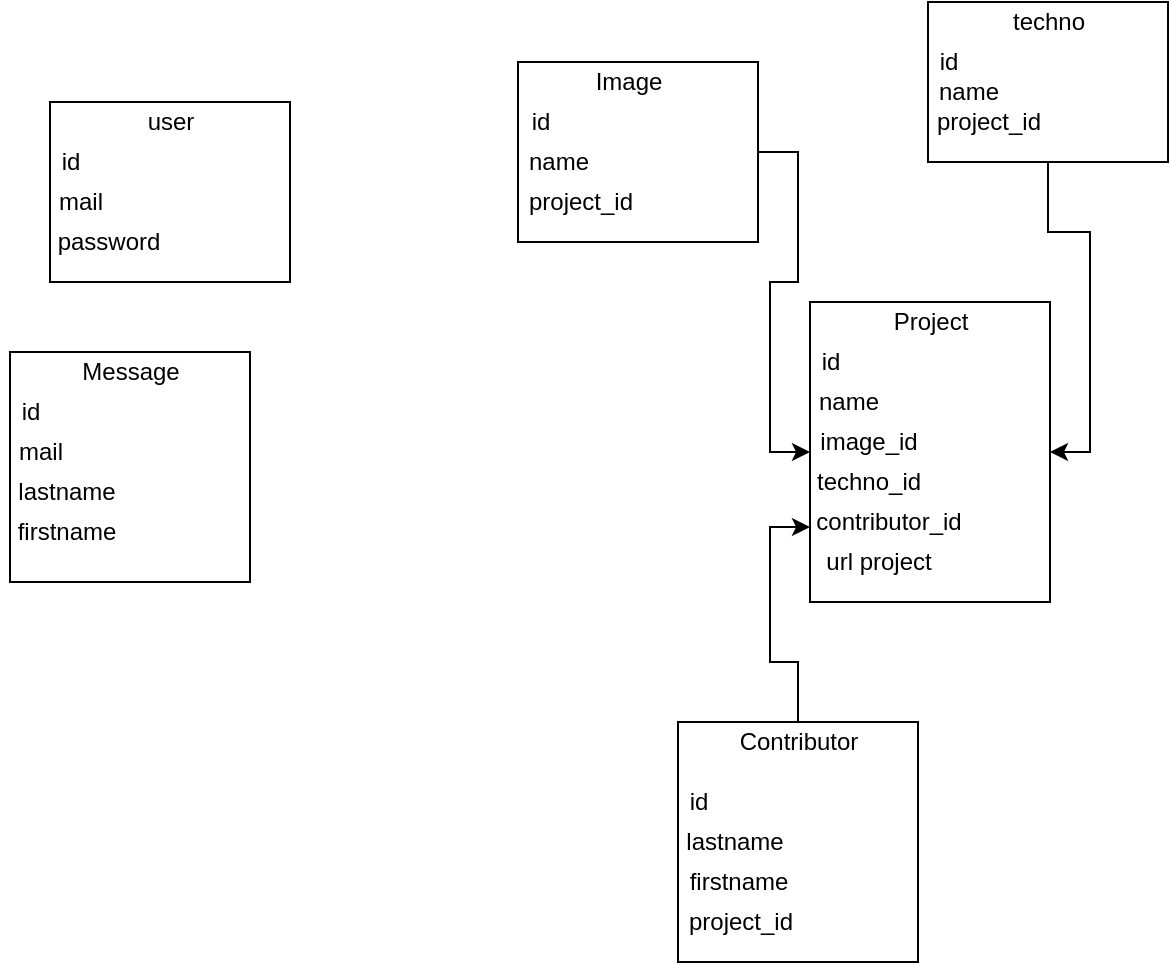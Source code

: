<mxfile>
    <diagram id="6_gLELnowqasyTzbGXRv" name="Page-1">
        <mxGraphModel dx="817" dy="367" grid="1" gridSize="10" guides="1" tooltips="1" connect="1" arrows="1" fold="1" page="1" pageScale="1" pageWidth="827" pageHeight="1169" math="0" shadow="0">
            <root>
                <mxCell id="0"/>
                <mxCell id="1" parent="0"/>
                <mxCell id="2" value="" style="whiteSpace=wrap;html=1;" parent="1" vertex="1">
                    <mxGeometry x="196" y="180" width="120" height="90" as="geometry"/>
                </mxCell>
                <mxCell id="3" value="user" style="text;html=1;resizable=0;autosize=1;align=center;verticalAlign=middle;points=[];fillColor=none;strokeColor=none;rounded=0;" parent="1" vertex="1">
                    <mxGeometry x="236" y="180" width="40" height="20" as="geometry"/>
                </mxCell>
                <mxCell id="4" value="id" style="text;html=1;resizable=0;autosize=1;align=center;verticalAlign=middle;points=[];fillColor=none;strokeColor=none;rounded=0;" parent="1" vertex="1">
                    <mxGeometry x="196" y="200" width="20" height="20" as="geometry"/>
                </mxCell>
                <mxCell id="5" value="mail" style="text;html=1;resizable=0;autosize=1;align=center;verticalAlign=middle;points=[];fillColor=none;strokeColor=none;rounded=0;" parent="1" vertex="1">
                    <mxGeometry x="191" y="220" width="40" height="20" as="geometry"/>
                </mxCell>
                <mxCell id="6" value="password" style="text;html=1;resizable=0;autosize=1;align=center;verticalAlign=middle;points=[];fillColor=none;strokeColor=none;rounded=0;" parent="1" vertex="1">
                    <mxGeometry x="190" y="240" width="70" height="20" as="geometry"/>
                </mxCell>
                <mxCell id="7" value="" style="whiteSpace=wrap;html=1;" parent="1" vertex="1">
                    <mxGeometry x="576" y="280" width="120" height="150" as="geometry"/>
                </mxCell>
                <mxCell id="8" value="Project" style="text;html=1;resizable=0;autosize=1;align=center;verticalAlign=middle;points=[];fillColor=none;strokeColor=none;rounded=0;" parent="1" vertex="1">
                    <mxGeometry x="611" y="280" width="50" height="20" as="geometry"/>
                </mxCell>
                <mxCell id="9" value="id" style="text;html=1;resizable=0;autosize=1;align=center;verticalAlign=middle;points=[];fillColor=none;strokeColor=none;rounded=0;" parent="1" vertex="1">
                    <mxGeometry x="576" y="300" width="20" height="20" as="geometry"/>
                </mxCell>
                <mxCell id="10" value="name" style="text;html=1;resizable=0;autosize=1;align=center;verticalAlign=middle;points=[];fillColor=none;strokeColor=none;rounded=0;" parent="1" vertex="1">
                    <mxGeometry x="570" y="320" width="50" height="20" as="geometry"/>
                </mxCell>
                <mxCell id="11" value="image_id" style="text;html=1;resizable=0;autosize=1;align=center;verticalAlign=middle;points=[];fillColor=none;strokeColor=none;rounded=0;" parent="1" vertex="1">
                    <mxGeometry x="575" y="340" width="60" height="20" as="geometry"/>
                </mxCell>
                <mxCell id="12" value="" style="whiteSpace=wrap;html=1;" parent="1" vertex="1">
                    <mxGeometry x="176" y="305" width="120" height="115" as="geometry"/>
                </mxCell>
                <mxCell id="13" value="Message" style="text;html=1;resizable=0;autosize=1;align=center;verticalAlign=middle;points=[];fillColor=none;strokeColor=none;rounded=0;" parent="1" vertex="1">
                    <mxGeometry x="206" y="305" width="60" height="20" as="geometry"/>
                </mxCell>
                <mxCell id="14" value="id" style="text;html=1;resizable=0;autosize=1;align=center;verticalAlign=middle;points=[];fillColor=none;strokeColor=none;rounded=0;" parent="1" vertex="1">
                    <mxGeometry x="176" y="325" width="20" height="20" as="geometry"/>
                </mxCell>
                <mxCell id="15" value="mail" style="text;html=1;resizable=0;autosize=1;align=center;verticalAlign=middle;points=[];fillColor=none;strokeColor=none;rounded=0;" parent="1" vertex="1">
                    <mxGeometry x="171" y="345" width="40" height="20" as="geometry"/>
                </mxCell>
                <mxCell id="16" value="lastname" style="text;html=1;resizable=0;autosize=1;align=center;verticalAlign=middle;points=[];fillColor=none;strokeColor=none;rounded=0;" parent="1" vertex="1">
                    <mxGeometry x="174" y="365" width="60" height="20" as="geometry"/>
                </mxCell>
                <mxCell id="17" value="firstname" style="text;html=1;resizable=0;autosize=1;align=center;verticalAlign=middle;points=[];fillColor=none;strokeColor=none;rounded=0;" parent="1" vertex="1">
                    <mxGeometry x="174" y="385" width="60" height="20" as="geometry"/>
                </mxCell>
                <mxCell id="19" value="techno_id" style="text;html=1;resizable=0;autosize=1;align=center;verticalAlign=middle;points=[];fillColor=none;strokeColor=none;rounded=0;" parent="1" vertex="1">
                    <mxGeometry x="570" y="360" width="70" height="20" as="geometry"/>
                </mxCell>
                <mxCell id="20" value="contributor_id" style="text;html=1;resizable=0;autosize=1;align=center;verticalAlign=middle;points=[];fillColor=none;strokeColor=none;rounded=0;" parent="1" vertex="1">
                    <mxGeometry x="570" y="380" width="90" height="20" as="geometry"/>
                </mxCell>
                <mxCell id="26" style="edgeStyle=orthogonalEdgeStyle;rounded=0;orthogonalLoop=1;jettySize=auto;html=1;entryX=0;entryY=0.5;entryDx=0;entryDy=0;" parent="1" source="21" target="7" edge="1">
                    <mxGeometry relative="1" as="geometry"/>
                </mxCell>
                <mxCell id="21" value="" style="whiteSpace=wrap;html=1;" parent="1" vertex="1">
                    <mxGeometry x="430" y="160" width="120" height="90" as="geometry"/>
                </mxCell>
                <mxCell id="22" value="Image" style="text;html=1;resizable=0;autosize=1;align=center;verticalAlign=middle;points=[];fillColor=none;strokeColor=none;rounded=0;" parent="1" vertex="1">
                    <mxGeometry x="460" y="160" width="50" height="20" as="geometry"/>
                </mxCell>
                <mxCell id="23" value="id" style="text;html=1;resizable=0;autosize=1;align=center;verticalAlign=middle;points=[];fillColor=none;strokeColor=none;rounded=0;" parent="1" vertex="1">
                    <mxGeometry x="431" y="180" width="20" height="20" as="geometry"/>
                </mxCell>
                <mxCell id="24" value="name" style="text;html=1;resizable=0;autosize=1;align=center;verticalAlign=middle;points=[];fillColor=none;strokeColor=none;rounded=0;" parent="1" vertex="1">
                    <mxGeometry x="425" y="200" width="50" height="20" as="geometry"/>
                </mxCell>
                <mxCell id="25" value="project_id" style="text;html=1;resizable=0;autosize=1;align=center;verticalAlign=middle;points=[];fillColor=none;strokeColor=none;rounded=0;" parent="1" vertex="1">
                    <mxGeometry x="426" y="220" width="70" height="20" as="geometry"/>
                </mxCell>
                <mxCell id="33" style="edgeStyle=orthogonalEdgeStyle;rounded=0;orthogonalLoop=1;jettySize=auto;html=1;entryX=0;entryY=0.75;entryDx=0;entryDy=0;" parent="1" source="27" target="7" edge="1">
                    <mxGeometry relative="1" as="geometry"/>
                </mxCell>
                <mxCell id="27" value="" style="whiteSpace=wrap;html=1;" parent="1" vertex="1">
                    <mxGeometry x="510" y="490" width="120" height="120" as="geometry"/>
                </mxCell>
                <mxCell id="28" value="Contributor" style="text;html=1;resizable=0;autosize=1;align=center;verticalAlign=middle;points=[];fillColor=none;strokeColor=none;rounded=0;" parent="1" vertex="1">
                    <mxGeometry x="535" y="490" width="70" height="20" as="geometry"/>
                </mxCell>
                <mxCell id="29" value="id" style="text;html=1;resizable=0;autosize=1;align=center;verticalAlign=middle;points=[];fillColor=none;strokeColor=none;rounded=0;" parent="1" vertex="1">
                    <mxGeometry x="510" y="520" width="20" height="20" as="geometry"/>
                </mxCell>
                <mxCell id="30" value="lastname" style="text;html=1;resizable=0;autosize=1;align=center;verticalAlign=middle;points=[];fillColor=none;strokeColor=none;rounded=0;" parent="1" vertex="1">
                    <mxGeometry x="508" y="540" width="60" height="20" as="geometry"/>
                </mxCell>
                <mxCell id="31" value="firstname" style="text;html=1;resizable=0;autosize=1;align=center;verticalAlign=middle;points=[];fillColor=none;strokeColor=none;rounded=0;" parent="1" vertex="1">
                    <mxGeometry x="510" y="560" width="60" height="20" as="geometry"/>
                </mxCell>
                <mxCell id="32" value="project_id" style="text;html=1;resizable=0;autosize=1;align=center;verticalAlign=middle;points=[];fillColor=none;strokeColor=none;rounded=0;" parent="1" vertex="1">
                    <mxGeometry x="506" y="580" width="70" height="20" as="geometry"/>
                </mxCell>
                <mxCell id="34" value="url project" style="text;html=1;resizable=0;autosize=1;align=center;verticalAlign=middle;points=[];fillColor=none;strokeColor=none;rounded=0;" parent="1" vertex="1">
                    <mxGeometry x="575" y="400" width="70" height="20" as="geometry"/>
                </mxCell>
                <mxCell id="40" style="edgeStyle=orthogonalEdgeStyle;rounded=0;orthogonalLoop=1;jettySize=auto;html=1;entryX=1;entryY=0.5;entryDx=0;entryDy=0;" edge="1" parent="1" source="35" target="7">
                    <mxGeometry relative="1" as="geometry"/>
                </mxCell>
                <mxCell id="35" value="" style="whiteSpace=wrap;html=1;" vertex="1" parent="1">
                    <mxGeometry x="635" y="130" width="120" height="80" as="geometry"/>
                </mxCell>
                <mxCell id="36" value="techno" style="text;html=1;resizable=0;autosize=1;align=center;verticalAlign=middle;points=[];fillColor=none;strokeColor=none;rounded=0;" vertex="1" parent="1">
                    <mxGeometry x="670" y="130" width="50" height="20" as="geometry"/>
                </mxCell>
                <mxCell id="37" value="name" style="text;html=1;resizable=0;autosize=1;align=center;verticalAlign=middle;points=[];fillColor=none;strokeColor=none;rounded=0;" vertex="1" parent="1">
                    <mxGeometry x="630" y="165" width="50" height="20" as="geometry"/>
                </mxCell>
                <mxCell id="38" value="id" style="text;html=1;resizable=0;autosize=1;align=center;verticalAlign=middle;points=[];fillColor=none;strokeColor=none;rounded=0;" vertex="1" parent="1">
                    <mxGeometry x="635" y="150" width="20" height="20" as="geometry"/>
                </mxCell>
                <mxCell id="39" value="project_id" style="text;html=1;resizable=0;autosize=1;align=center;verticalAlign=middle;points=[];fillColor=none;strokeColor=none;rounded=0;" vertex="1" parent="1">
                    <mxGeometry x="630" y="180" width="70" height="20" as="geometry"/>
                </mxCell>
            </root>
        </mxGraphModel>
    </diagram>
</mxfile>